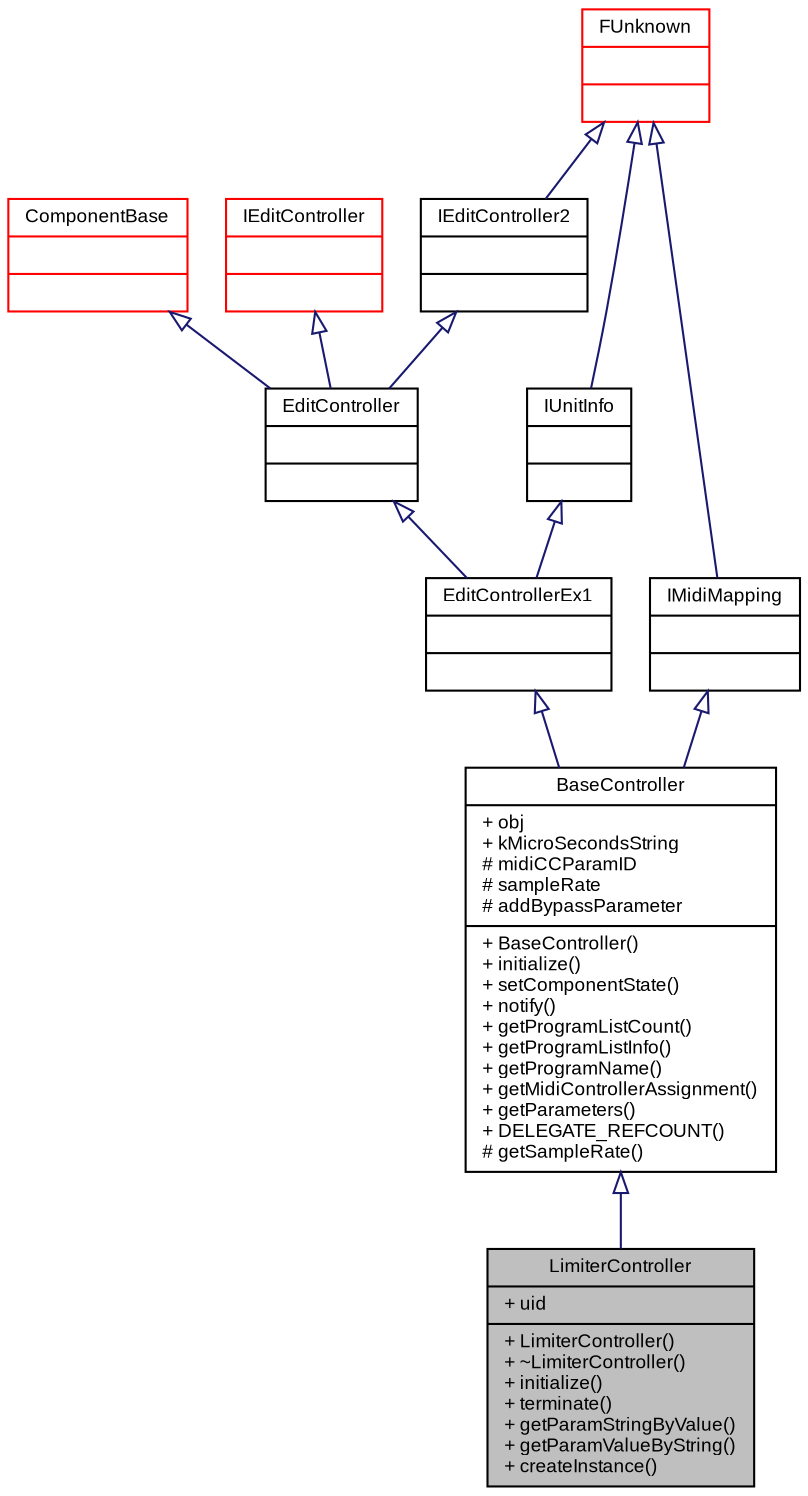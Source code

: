 digraph G
{
  bgcolor="transparent";
  edge [fontname="Arial",fontsize="9",labelfontname="Arial",labelfontsize="9"];
  node [fontname="Arial",fontsize="9",shape=record];
  Node1 [label="{LimiterController\n|+ uid\l|+ LimiterController()\l+ ~LimiterController()\l+ initialize()\l+ terminate()\l+ getParamStringByValue()\l+ getParamValueByString()\l+ createInstance()\l}",height=0.2,width=0.4,color="black", fillcolor="grey75", style="filled" fontcolor="black"];
  Node2 -> Node1 [dir=back,color="midnightblue",fontsize="9",style="solid",arrowtail="empty",fontname="Arial"];
  Node2 [label="{BaseController\n|+ obj\l+ kMicroSecondsString\l# midiCCParamID\l# sampleRate\l# addBypassParameter\l|+ BaseController()\l+ initialize()\l+ setComponentState()\l+ notify()\l+ getProgramListCount()\l+ getProgramListInfo()\l+ getProgramName()\l+ getMidiControllerAssignment()\l+ getParameters()\l+ DELEGATE_REFCOUNT()\l# getSampleRate()\l}",height=0.2,width=0.4,color="black",URL="$classSteinberg_1_1Vst_1_1mda_1_1BaseController.html"];
  Node3 -> Node2 [dir=back,color="midnightblue",fontsize="9",style="solid",arrowtail="empty",fontname="Arial"];
  Node3 [label="{EditControllerEx1\n||}",height=0.2,width=0.4,color="black",URL="vstsdk.tag$classSteinberg_1_1Vst_1_1EditControllerEx1.html"];
  Node4 -> Node3 [dir=back,color="midnightblue",fontsize="9",style="solid",arrowtail="empty",fontname="Arial"];
  Node4 [label="{EditController\n||}",height=0.2,width=0.4,color="black",URL="vstsdk.tag$classSteinberg_1_1Vst_1_1EditController.html"];
  Node5 -> Node4 [dir=back,color="midnightblue",fontsize="9",style="solid",arrowtail="empty",fontname="Arial"];
  Node5 [label="{ComponentBase\n||}",height=0.2,width=0.4,color="red",URL="vstsdk.tag$classSteinberg_1_1Vst_1_1ComponentBase.html"];
  Node6 -> Node4 [dir=back,color="midnightblue",fontsize="9",style="solid",arrowtail="empty",fontname="Arial"];
  Node6 [label="{IEditController\n||}",height=0.2,width=0.4,color="red",URL="vstinterfaces.tag$classSteinberg_1_1Vst_1_1IEditController.html"];
  Node7 -> Node4 [dir=back,color="midnightblue",fontsize="9",style="solid",arrowtail="empty",fontname="Arial"];
  Node7 [label="{IEditController2\n||}",height=0.2,width=0.4,color="black",URL="vstinterfaces.tag$classSteinberg_1_1Vst_1_1IEditController2.html"];
  Node8 -> Node7 [dir=back,color="midnightblue",fontsize="9",style="solid",arrowtail="empty",fontname="Arial"];
  Node8 [label="{FUnknown\n||}",height=0.2,width=0.4,color="red",URL="base.tag$classSteinberg_1_1FUnknown.html"];
  Node9 -> Node3 [dir=back,color="midnightblue",fontsize="9",style="solid",arrowtail="empty",fontname="Arial"];
  Node9 [label="{IUnitInfo\n||}",height=0.2,width=0.4,color="black",URL="vstinterfaces.tag$classSteinberg_1_1Vst_1_1IUnitInfo.html"];
  Node8 -> Node9 [dir=back,color="midnightblue",fontsize="9",style="solid",arrowtail="empty",fontname="Arial"];
  Node10 -> Node2 [dir=back,color="midnightblue",fontsize="9",style="solid",arrowtail="empty",fontname="Arial"];
  Node10 [label="{IMidiMapping\n||}",height=0.2,width=0.4,color="black",URL="vstinterfaces.tag$classSteinberg_1_1Vst_1_1IMidiMapping.html"];
  Node8 -> Node10 [dir=back,color="midnightblue",fontsize="9",style="solid",arrowtail="empty",fontname="Arial"];
}
